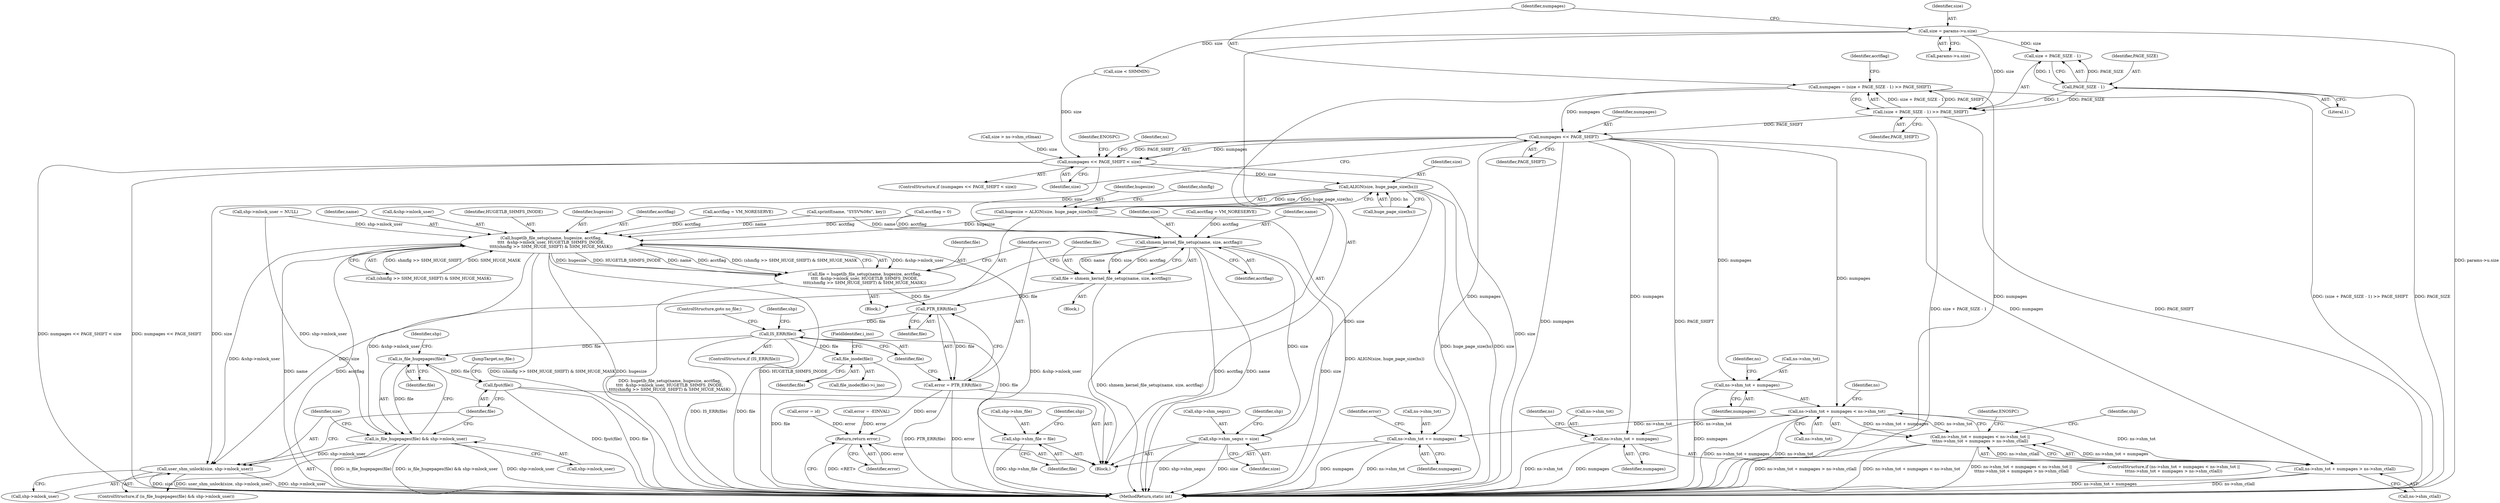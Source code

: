 digraph "0_linux_b9a532277938798b53178d5a66af6e2915cb27cf_0@integer" {
"1000130" [label="(Call,numpages = (size + PAGE_SIZE - 1) >> PAGE_SHIFT)"];
"1000132" [label="(Call,(size + PAGE_SIZE - 1) >> PAGE_SHIFT)"];
"1000120" [label="(Call,size = params->u.size)"];
"1000135" [label="(Call,PAGE_SIZE - 1)"];
"1000161" [label="(Call,numpages << PAGE_SHIFT)"];
"1000160" [label="(Call,numpages << PAGE_SHIFT < size)"];
"1000273" [label="(Call,ALIGN(size, huge_page_size(hs)))"];
"1000271" [label="(Call,hugesize = ALIGN(size, huge_page_size(hs)))"];
"1000286" [label="(Call,hugetlb_file_setup(name, hugesize, acctflag,\n\t\t\t\t  &shp->mlock_user, HUGETLB_SHMFS_INODE,\n\t\t\t\t(shmflg >> SHM_HUGE_SHIFT) & SHM_HUGE_MASK))"];
"1000284" [label="(Call,file = hugetlb_file_setup(name, hugesize, acctflag,\n\t\t\t\t  &shp->mlock_user, HUGETLB_SHMFS_INODE,\n\t\t\t\t(shmflg >> SHM_HUGE_SHIFT) & SHM_HUGE_MASK))"];
"1000321" [label="(Call,PTR_ERR(file))"];
"1000319" [label="(Call,error = PTR_ERR(file))"];
"1000454" [label="(Return,return error;)"];
"1000324" [label="(Call,IS_ERR(file))"];
"1000362" [label="(Call,shp->shm_file = file)"];
"1000407" [label="(Call,file_inode(file))"];
"1000438" [label="(Call,is_file_hugepages(file))"];
"1000437" [label="(Call,is_file_hugepages(file) && shp->mlock_user)"];
"1000443" [label="(Call,user_shm_unlock(size, shp->mlock_user))"];
"1000448" [label="(Call,fput(file))"];
"1000352" [label="(Call,shp->shm_segsz = size)"];
"1000315" [label="(Call,shmem_kernel_file_setup(name, size, acctflag))"];
"1000313" [label="(Call,file = shmem_kernel_file_setup(name, size, acctflag))"];
"1000170" [label="(Call,ns->shm_tot + numpages < ns->shm_tot)"];
"1000169" [label="(Call,ns->shm_tot + numpages < ns->shm_tot ||\n\t\t\tns->shm_tot + numpages > ns->shm_ctlall)"];
"1000179" [label="(Call,ns->shm_tot + numpages > ns->shm_ctlall)"];
"1000180" [label="(Call,ns->shm_tot + numpages)"];
"1000415" [label="(Call,ns->shm_tot += numpages)"];
"1000171" [label="(Call,ns->shm_tot + numpages)"];
"1000133" [label="(Call,size + PAGE_SIZE - 1)"];
"1000177" [label="(Identifier,ns)"];
"1000438" [label="(Call,is_file_hugepages(file))"];
"1000275" [label="(Call,huge_page_size(hs))"];
"1000359" [label="(Identifier,shp)"];
"1000137" [label="(Literal,1)"];
"1000443" [label="(Call,user_shm_unlock(size, shp->mlock_user))"];
"1000279" [label="(Identifier,shmflg)"];
"1000416" [label="(Call,ns->shm_tot)"];
"1000406" [label="(Call,file_inode(file)->i_ino)"];
"1000272" [label="(Identifier,hugesize)"];
"1000369" [label="(Identifier,shp)"];
"1000301" [label="(Block,)"];
"1000135" [label="(Call,PAGE_SIZE - 1)"];
"1000175" [label="(Identifier,numpages)"];
"1000362" [label="(Call,shp->shm_file = file)"];
"1000180" [label="(Call,ns->shm_tot + numpages)"];
"1000456" [label="(MethodReturn,static int)"];
"1000450" [label="(JumpTarget,no_file:)"];
"1000132" [label="(Call,(size + PAGE_SIZE - 1) >> PAGE_SHIFT)"];
"1000325" [label="(Identifier,file)"];
"1000172" [label="(Call,ns->shm_tot)"];
"1000179" [label="(Call,ns->shm_tot + numpages > ns->shm_ctlall)"];
"1000322" [label="(Identifier,file)"];
"1000181" [label="(Call,ns->shm_tot)"];
"1000131" [label="(Identifier,numpages)"];
"1000316" [label="(Identifier,name)"];
"1000185" [label="(Call,ns->shm_ctlall)"];
"1000173" [label="(Identifier,ns)"];
"1000366" [label="(Identifier,file)"];
"1000329" [label="(Identifier,shp)"];
"1000168" [label="(ControlStructure,if (ns->shm_tot + numpages < ns->shm_tot ||\n\t\t\tns->shm_tot + numpages > ns->shm_ctlall))"];
"1000324" [label="(Call,IS_ERR(file))"];
"1000286" [label="(Call,hugetlb_file_setup(name, hugesize, acctflag,\n\t\t\t\t  &shp->mlock_user, HUGETLB_SHMFS_INODE,\n\t\t\t\t(shmflg >> SHM_HUGE_SHIFT) & SHM_HUGE_MASK))"];
"1000159" [label="(ControlStructure,if (numpages << PAGE_SHIFT < size))"];
"1000439" [label="(Identifier,file)"];
"1000120" [label="(Call,size = params->u.size)"];
"1000162" [label="(Identifier,numpages)"];
"1000138" [label="(Identifier,PAGE_SHIFT)"];
"1000415" [label="(Call,ns->shm_tot += numpages)"];
"1000419" [label="(Identifier,numpages)"];
"1000144" [label="(Identifier,acctflag)"];
"1000323" [label="(ControlStructure,if (IS_ERR(file)))"];
"1000352" [label="(Call,shp->shm_segsz = size)"];
"1000284" [label="(Call,file = hugetlb_file_setup(name, hugesize, acctflag,\n\t\t\t\t  &shp->mlock_user, HUGETLB_SHMFS_INODE,\n\t\t\t\t(shmflg >> SHM_HUGE_SHIFT) & SHM_HUGE_MASK))"];
"1000326" [label="(ControlStructure,goto no_file;)"];
"1000437" [label="(Call,is_file_hugepages(file) && shp->mlock_user)"];
"1000148" [label="(Call,size < SHMMIN)"];
"1000287" [label="(Identifier,name)"];
"1000448" [label="(Call,fput(file))"];
"1000444" [label="(Identifier,size)"];
"1000151" [label="(Call,size > ns->shm_ctlmax)"];
"1000169" [label="(Call,ns->shm_tot + numpages < ns->shm_tot ||\n\t\t\tns->shm_tot + numpages > ns->shm_ctlall)"];
"1000143" [label="(Call,acctflag = 0)"];
"1000190" [label="(Identifier,ENOSPC)"];
"1000161" [label="(Call,numpages << PAGE_SHIFT)"];
"1000440" [label="(Call,shp->mlock_user)"];
"1000409" [label="(FieldIdentifier,i_ino)"];
"1000455" [label="(Identifier,error)"];
"1000285" [label="(Identifier,file)"];
"1000186" [label="(Identifier,ns)"];
"1000184" [label="(Identifier,numpages)"];
"1000314" [label="(Identifier,file)"];
"1000315" [label="(Call,shmem_kernel_file_setup(name, size, acctflag))"];
"1000266" [label="(Call,error = -EINVAL)"];
"1000441" [label="(Identifier,shp)"];
"1000363" [label="(Call,shp->shm_file)"];
"1000318" [label="(Identifier,acctflag)"];
"1000176" [label="(Call,ns->shm_tot)"];
"1000407" [label="(Call,file_inode(file))"];
"1000170" [label="(Call,ns->shm_tot + numpages < ns->shm_tot)"];
"1000121" [label="(Identifier,size)"];
"1000290" [label="(Call,&shp->mlock_user)"];
"1000271" [label="(Call,hugesize = ALIGN(size, huge_page_size(hs)))"];
"1000163" [label="(Identifier,PAGE_SHIFT)"];
"1000445" [label="(Call,shp->mlock_user)"];
"1000122" [label="(Call,params->u.size)"];
"1000449" [label="(Identifier,file)"];
"1000320" [label="(Identifier,error)"];
"1000294" [label="(Identifier,HUGETLB_SHMFS_INODE)"];
"1000288" [label="(Identifier,hugesize)"];
"1000192" [label="(Identifier,shp)"];
"1000289" [label="(Identifier,acctflag)"];
"1000321" [label="(Call,PTR_ERR(file))"];
"1000454" [label="(Return,return error;)"];
"1000313" [label="(Call,file = shmem_kernel_file_setup(name, size, acctflag))"];
"1000436" [label="(ControlStructure,if (is_file_hugepages(file) && shp->mlock_user))"];
"1000295" [label="(Call,(shmflg >> SHM_HUGE_SHIFT) & SHM_HUGE_MASK)"];
"1000390" [label="(Call,error = id)"];
"1000164" [label="(Identifier,size)"];
"1000182" [label="(Identifier,ns)"];
"1000251" [label="(Block,)"];
"1000219" [label="(Call,shp->mlock_user = NULL)"];
"1000171" [label="(Call,ns->shm_tot + numpages)"];
"1000408" [label="(Identifier,file)"];
"1000130" [label="(Call,numpages = (size + PAGE_SIZE - 1) >> PAGE_SHIFT)"];
"1000281" [label="(Call,acctflag = VM_NORESERVE)"];
"1000106" [label="(Block,)"];
"1000273" [label="(Call,ALIGN(size, huge_page_size(hs)))"];
"1000356" [label="(Identifier,size)"];
"1000319" [label="(Call,error = PTR_ERR(file))"];
"1000243" [label="(Call,sprintf(name, \"SYSV%08x\", key))"];
"1000421" [label="(Identifier,error)"];
"1000317" [label="(Identifier,size)"];
"1000160" [label="(Call,numpages << PAGE_SHIFT < size)"];
"1000353" [label="(Call,shp->shm_segsz)"];
"1000167" [label="(Identifier,ENOSPC)"];
"1000274" [label="(Identifier,size)"];
"1000310" [label="(Call,acctflag = VM_NORESERVE)"];
"1000136" [label="(Identifier,PAGE_SIZE)"];
"1000130" -> "1000106"  [label="AST: "];
"1000130" -> "1000132"  [label="CFG: "];
"1000131" -> "1000130"  [label="AST: "];
"1000132" -> "1000130"  [label="AST: "];
"1000144" -> "1000130"  [label="CFG: "];
"1000130" -> "1000456"  [label="DDG: (size + PAGE_SIZE - 1) >> PAGE_SHIFT"];
"1000130" -> "1000456"  [label="DDG: numpages"];
"1000132" -> "1000130"  [label="DDG: size + PAGE_SIZE - 1"];
"1000132" -> "1000130"  [label="DDG: PAGE_SHIFT"];
"1000130" -> "1000161"  [label="DDG: numpages"];
"1000132" -> "1000138"  [label="CFG: "];
"1000133" -> "1000132"  [label="AST: "];
"1000138" -> "1000132"  [label="AST: "];
"1000132" -> "1000456"  [label="DDG: size + PAGE_SIZE - 1"];
"1000132" -> "1000456"  [label="DDG: PAGE_SHIFT"];
"1000120" -> "1000132"  [label="DDG: size"];
"1000135" -> "1000132"  [label="DDG: PAGE_SIZE"];
"1000135" -> "1000132"  [label="DDG: 1"];
"1000132" -> "1000161"  [label="DDG: PAGE_SHIFT"];
"1000120" -> "1000106"  [label="AST: "];
"1000120" -> "1000122"  [label="CFG: "];
"1000121" -> "1000120"  [label="AST: "];
"1000122" -> "1000120"  [label="AST: "];
"1000131" -> "1000120"  [label="CFG: "];
"1000120" -> "1000456"  [label="DDG: params->u.size"];
"1000120" -> "1000133"  [label="DDG: size"];
"1000120" -> "1000148"  [label="DDG: size"];
"1000135" -> "1000133"  [label="AST: "];
"1000135" -> "1000137"  [label="CFG: "];
"1000136" -> "1000135"  [label="AST: "];
"1000137" -> "1000135"  [label="AST: "];
"1000133" -> "1000135"  [label="CFG: "];
"1000135" -> "1000456"  [label="DDG: PAGE_SIZE"];
"1000135" -> "1000133"  [label="DDG: PAGE_SIZE"];
"1000135" -> "1000133"  [label="DDG: 1"];
"1000161" -> "1000160"  [label="AST: "];
"1000161" -> "1000163"  [label="CFG: "];
"1000162" -> "1000161"  [label="AST: "];
"1000163" -> "1000161"  [label="AST: "];
"1000164" -> "1000161"  [label="CFG: "];
"1000161" -> "1000456"  [label="DDG: PAGE_SHIFT"];
"1000161" -> "1000456"  [label="DDG: numpages"];
"1000161" -> "1000160"  [label="DDG: numpages"];
"1000161" -> "1000160"  [label="DDG: PAGE_SHIFT"];
"1000161" -> "1000170"  [label="DDG: numpages"];
"1000161" -> "1000171"  [label="DDG: numpages"];
"1000161" -> "1000179"  [label="DDG: numpages"];
"1000161" -> "1000180"  [label="DDG: numpages"];
"1000161" -> "1000415"  [label="DDG: numpages"];
"1000160" -> "1000159"  [label="AST: "];
"1000160" -> "1000164"  [label="CFG: "];
"1000164" -> "1000160"  [label="AST: "];
"1000167" -> "1000160"  [label="CFG: "];
"1000173" -> "1000160"  [label="CFG: "];
"1000160" -> "1000456"  [label="DDG: size"];
"1000160" -> "1000456"  [label="DDG: numpages << PAGE_SHIFT < size"];
"1000160" -> "1000456"  [label="DDG: numpages << PAGE_SHIFT"];
"1000151" -> "1000160"  [label="DDG: size"];
"1000148" -> "1000160"  [label="DDG: size"];
"1000160" -> "1000273"  [label="DDG: size"];
"1000160" -> "1000315"  [label="DDG: size"];
"1000273" -> "1000271"  [label="AST: "];
"1000273" -> "1000275"  [label="CFG: "];
"1000274" -> "1000273"  [label="AST: "];
"1000275" -> "1000273"  [label="AST: "];
"1000271" -> "1000273"  [label="CFG: "];
"1000273" -> "1000456"  [label="DDG: huge_page_size(hs)"];
"1000273" -> "1000456"  [label="DDG: size"];
"1000273" -> "1000271"  [label="DDG: size"];
"1000273" -> "1000271"  [label="DDG: huge_page_size(hs)"];
"1000275" -> "1000273"  [label="DDG: hs"];
"1000273" -> "1000352"  [label="DDG: size"];
"1000273" -> "1000443"  [label="DDG: size"];
"1000271" -> "1000251"  [label="AST: "];
"1000272" -> "1000271"  [label="AST: "];
"1000279" -> "1000271"  [label="CFG: "];
"1000271" -> "1000456"  [label="DDG: ALIGN(size, huge_page_size(hs))"];
"1000271" -> "1000286"  [label="DDG: hugesize"];
"1000286" -> "1000284"  [label="AST: "];
"1000286" -> "1000295"  [label="CFG: "];
"1000287" -> "1000286"  [label="AST: "];
"1000288" -> "1000286"  [label="AST: "];
"1000289" -> "1000286"  [label="AST: "];
"1000290" -> "1000286"  [label="AST: "];
"1000294" -> "1000286"  [label="AST: "];
"1000295" -> "1000286"  [label="AST: "];
"1000284" -> "1000286"  [label="CFG: "];
"1000286" -> "1000456"  [label="DDG: HUGETLB_SHMFS_INODE"];
"1000286" -> "1000456"  [label="DDG: &shp->mlock_user"];
"1000286" -> "1000456"  [label="DDG: name"];
"1000286" -> "1000456"  [label="DDG: acctflag"];
"1000286" -> "1000456"  [label="DDG: (shmflg >> SHM_HUGE_SHIFT) & SHM_HUGE_MASK"];
"1000286" -> "1000456"  [label="DDG: hugesize"];
"1000286" -> "1000284"  [label="DDG: &shp->mlock_user"];
"1000286" -> "1000284"  [label="DDG: hugesize"];
"1000286" -> "1000284"  [label="DDG: HUGETLB_SHMFS_INODE"];
"1000286" -> "1000284"  [label="DDG: name"];
"1000286" -> "1000284"  [label="DDG: acctflag"];
"1000286" -> "1000284"  [label="DDG: (shmflg >> SHM_HUGE_SHIFT) & SHM_HUGE_MASK"];
"1000243" -> "1000286"  [label="DDG: name"];
"1000281" -> "1000286"  [label="DDG: acctflag"];
"1000143" -> "1000286"  [label="DDG: acctflag"];
"1000219" -> "1000286"  [label="DDG: shp->mlock_user"];
"1000295" -> "1000286"  [label="DDG: shmflg >> SHM_HUGE_SHIFT"];
"1000295" -> "1000286"  [label="DDG: SHM_HUGE_MASK"];
"1000286" -> "1000437"  [label="DDG: &shp->mlock_user"];
"1000286" -> "1000443"  [label="DDG: &shp->mlock_user"];
"1000284" -> "1000251"  [label="AST: "];
"1000285" -> "1000284"  [label="AST: "];
"1000320" -> "1000284"  [label="CFG: "];
"1000284" -> "1000456"  [label="DDG: hugetlb_file_setup(name, hugesize, acctflag,\n\t\t\t\t  &shp->mlock_user, HUGETLB_SHMFS_INODE,\n\t\t\t\t(shmflg >> SHM_HUGE_SHIFT) & SHM_HUGE_MASK)"];
"1000284" -> "1000321"  [label="DDG: file"];
"1000321" -> "1000319"  [label="AST: "];
"1000321" -> "1000322"  [label="CFG: "];
"1000322" -> "1000321"  [label="AST: "];
"1000319" -> "1000321"  [label="CFG: "];
"1000321" -> "1000319"  [label="DDG: file"];
"1000313" -> "1000321"  [label="DDG: file"];
"1000321" -> "1000324"  [label="DDG: file"];
"1000319" -> "1000106"  [label="AST: "];
"1000320" -> "1000319"  [label="AST: "];
"1000325" -> "1000319"  [label="CFG: "];
"1000319" -> "1000456"  [label="DDG: PTR_ERR(file)"];
"1000319" -> "1000456"  [label="DDG: error"];
"1000319" -> "1000454"  [label="DDG: error"];
"1000454" -> "1000106"  [label="AST: "];
"1000454" -> "1000455"  [label="CFG: "];
"1000455" -> "1000454"  [label="AST: "];
"1000456" -> "1000454"  [label="CFG: "];
"1000454" -> "1000456"  [label="DDG: <RET>"];
"1000455" -> "1000454"  [label="DDG: error"];
"1000266" -> "1000454"  [label="DDG: error"];
"1000390" -> "1000454"  [label="DDG: error"];
"1000324" -> "1000323"  [label="AST: "];
"1000324" -> "1000325"  [label="CFG: "];
"1000325" -> "1000324"  [label="AST: "];
"1000326" -> "1000324"  [label="CFG: "];
"1000329" -> "1000324"  [label="CFG: "];
"1000324" -> "1000456"  [label="DDG: IS_ERR(file)"];
"1000324" -> "1000456"  [label="DDG: file"];
"1000324" -> "1000362"  [label="DDG: file"];
"1000324" -> "1000407"  [label="DDG: file"];
"1000324" -> "1000438"  [label="DDG: file"];
"1000362" -> "1000106"  [label="AST: "];
"1000362" -> "1000366"  [label="CFG: "];
"1000363" -> "1000362"  [label="AST: "];
"1000366" -> "1000362"  [label="AST: "];
"1000369" -> "1000362"  [label="CFG: "];
"1000362" -> "1000456"  [label="DDG: shp->shm_file"];
"1000407" -> "1000406"  [label="AST: "];
"1000407" -> "1000408"  [label="CFG: "];
"1000408" -> "1000407"  [label="AST: "];
"1000409" -> "1000407"  [label="CFG: "];
"1000407" -> "1000456"  [label="DDG: file"];
"1000438" -> "1000437"  [label="AST: "];
"1000438" -> "1000439"  [label="CFG: "];
"1000439" -> "1000438"  [label="AST: "];
"1000441" -> "1000438"  [label="CFG: "];
"1000437" -> "1000438"  [label="CFG: "];
"1000438" -> "1000437"  [label="DDG: file"];
"1000438" -> "1000448"  [label="DDG: file"];
"1000437" -> "1000436"  [label="AST: "];
"1000437" -> "1000440"  [label="CFG: "];
"1000440" -> "1000437"  [label="AST: "];
"1000444" -> "1000437"  [label="CFG: "];
"1000449" -> "1000437"  [label="CFG: "];
"1000437" -> "1000456"  [label="DDG: is_file_hugepages(file) && shp->mlock_user"];
"1000437" -> "1000456"  [label="DDG: shp->mlock_user"];
"1000437" -> "1000456"  [label="DDG: is_file_hugepages(file)"];
"1000219" -> "1000437"  [label="DDG: shp->mlock_user"];
"1000437" -> "1000443"  [label="DDG: shp->mlock_user"];
"1000443" -> "1000436"  [label="AST: "];
"1000443" -> "1000445"  [label="CFG: "];
"1000444" -> "1000443"  [label="AST: "];
"1000445" -> "1000443"  [label="AST: "];
"1000449" -> "1000443"  [label="CFG: "];
"1000443" -> "1000456"  [label="DDG: user_shm_unlock(size, shp->mlock_user)"];
"1000443" -> "1000456"  [label="DDG: shp->mlock_user"];
"1000443" -> "1000456"  [label="DDG: size"];
"1000315" -> "1000443"  [label="DDG: size"];
"1000448" -> "1000106"  [label="AST: "];
"1000448" -> "1000449"  [label="CFG: "];
"1000449" -> "1000448"  [label="AST: "];
"1000450" -> "1000448"  [label="CFG: "];
"1000448" -> "1000456"  [label="DDG: file"];
"1000448" -> "1000456"  [label="DDG: fput(file)"];
"1000352" -> "1000106"  [label="AST: "];
"1000352" -> "1000356"  [label="CFG: "];
"1000353" -> "1000352"  [label="AST: "];
"1000356" -> "1000352"  [label="AST: "];
"1000359" -> "1000352"  [label="CFG: "];
"1000352" -> "1000456"  [label="DDG: size"];
"1000352" -> "1000456"  [label="DDG: shp->shm_segsz"];
"1000315" -> "1000352"  [label="DDG: size"];
"1000315" -> "1000313"  [label="AST: "];
"1000315" -> "1000318"  [label="CFG: "];
"1000316" -> "1000315"  [label="AST: "];
"1000317" -> "1000315"  [label="AST: "];
"1000318" -> "1000315"  [label="AST: "];
"1000313" -> "1000315"  [label="CFG: "];
"1000315" -> "1000456"  [label="DDG: acctflag"];
"1000315" -> "1000456"  [label="DDG: name"];
"1000315" -> "1000456"  [label="DDG: size"];
"1000315" -> "1000313"  [label="DDG: name"];
"1000315" -> "1000313"  [label="DDG: size"];
"1000315" -> "1000313"  [label="DDG: acctflag"];
"1000243" -> "1000315"  [label="DDG: name"];
"1000310" -> "1000315"  [label="DDG: acctflag"];
"1000143" -> "1000315"  [label="DDG: acctflag"];
"1000313" -> "1000301"  [label="AST: "];
"1000314" -> "1000313"  [label="AST: "];
"1000320" -> "1000313"  [label="CFG: "];
"1000313" -> "1000456"  [label="DDG: shmem_kernel_file_setup(name, size, acctflag)"];
"1000170" -> "1000169"  [label="AST: "];
"1000170" -> "1000176"  [label="CFG: "];
"1000171" -> "1000170"  [label="AST: "];
"1000176" -> "1000170"  [label="AST: "];
"1000182" -> "1000170"  [label="CFG: "];
"1000169" -> "1000170"  [label="CFG: "];
"1000170" -> "1000456"  [label="DDG: ns->shm_tot"];
"1000170" -> "1000456"  [label="DDG: ns->shm_tot + numpages"];
"1000170" -> "1000169"  [label="DDG: ns->shm_tot + numpages"];
"1000170" -> "1000169"  [label="DDG: ns->shm_tot"];
"1000170" -> "1000179"  [label="DDG: ns->shm_tot"];
"1000170" -> "1000180"  [label="DDG: ns->shm_tot"];
"1000170" -> "1000415"  [label="DDG: ns->shm_tot"];
"1000169" -> "1000168"  [label="AST: "];
"1000169" -> "1000179"  [label="CFG: "];
"1000179" -> "1000169"  [label="AST: "];
"1000190" -> "1000169"  [label="CFG: "];
"1000192" -> "1000169"  [label="CFG: "];
"1000169" -> "1000456"  [label="DDG: ns->shm_tot + numpages < ns->shm_tot ||\n\t\t\tns->shm_tot + numpages > ns->shm_ctlall"];
"1000169" -> "1000456"  [label="DDG: ns->shm_tot + numpages > ns->shm_ctlall"];
"1000169" -> "1000456"  [label="DDG: ns->shm_tot + numpages < ns->shm_tot"];
"1000179" -> "1000169"  [label="DDG: ns->shm_tot + numpages"];
"1000179" -> "1000169"  [label="DDG: ns->shm_ctlall"];
"1000179" -> "1000185"  [label="CFG: "];
"1000180" -> "1000179"  [label="AST: "];
"1000185" -> "1000179"  [label="AST: "];
"1000179" -> "1000456"  [label="DDG: ns->shm_ctlall"];
"1000179" -> "1000456"  [label="DDG: ns->shm_tot + numpages"];
"1000180" -> "1000184"  [label="CFG: "];
"1000181" -> "1000180"  [label="AST: "];
"1000184" -> "1000180"  [label="AST: "];
"1000186" -> "1000180"  [label="CFG: "];
"1000180" -> "1000456"  [label="DDG: numpages"];
"1000180" -> "1000456"  [label="DDG: ns->shm_tot"];
"1000415" -> "1000106"  [label="AST: "];
"1000415" -> "1000419"  [label="CFG: "];
"1000416" -> "1000415"  [label="AST: "];
"1000419" -> "1000415"  [label="AST: "];
"1000421" -> "1000415"  [label="CFG: "];
"1000415" -> "1000456"  [label="DDG: ns->shm_tot"];
"1000415" -> "1000456"  [label="DDG: numpages"];
"1000171" -> "1000175"  [label="CFG: "];
"1000172" -> "1000171"  [label="AST: "];
"1000175" -> "1000171"  [label="AST: "];
"1000177" -> "1000171"  [label="CFG: "];
"1000171" -> "1000456"  [label="DDG: numpages"];
}
